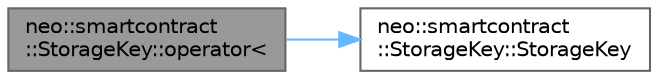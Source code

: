 digraph "neo::smartcontract::StorageKey::operator&lt;"
{
 // LATEX_PDF_SIZE
  bgcolor="transparent";
  edge [fontname=Helvetica,fontsize=10,labelfontname=Helvetica,labelfontsize=10];
  node [fontname=Helvetica,fontsize=10,shape=box,height=0.2,width=0.4];
  rankdir="LR";
  Node1 [id="Node000001",label="neo::smartcontract\l::StorageKey::operator\<",height=0.2,width=0.4,color="gray40", fillcolor="grey60", style="filled", fontcolor="black",tooltip=" "];
  Node1 -> Node2 [id="edge1_Node000001_Node000002",color="steelblue1",style="solid",tooltip=" "];
  Node2 [id="Node000002",label="neo::smartcontract\l::StorageKey::StorageKey",height=0.2,width=0.4,color="grey40", fillcolor="white", style="filled",URL="$classneo_1_1smartcontract_1_1_storage_key.html#a00e2ce4949e4c3d635c6df37baa2495f",tooltip="Default constructor."];
}
